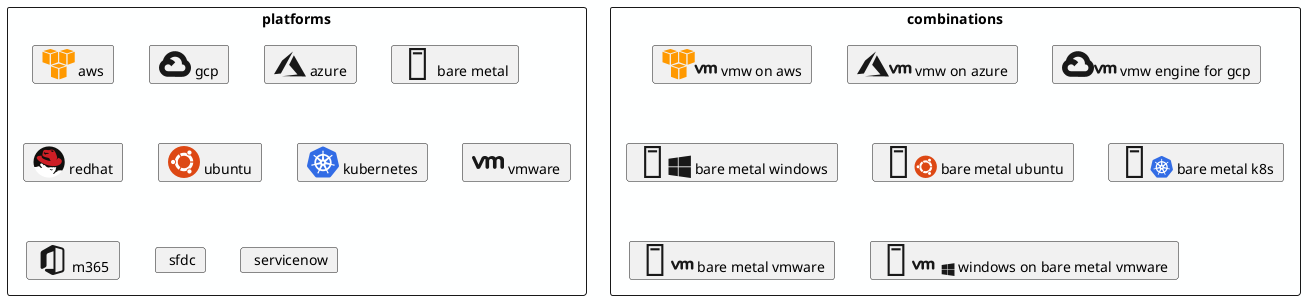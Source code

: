 
@startuml
skinparam backgroundcolor #FEFFFF
   
sprite aws <svg width="32" height="32" viewBox="0 0 32 32">
    <path d="M15.63 31.388l-7.135-2.56V18.373l7.135 2.43zm1.3 0l7.135-2.56V18.373l-7.135 2.432zm-7.7-13.8l7.2-2.033 6.696 2.16-6.696 2.273zm-2.092-.8L0 14.22V3.75l7.135 2.43zm1.307 0l7.135-2.56V3.75L8.443 6.192zm-7.7-13.8l7.2-2.043 6.696 2.16-6.696 2.273zm23.052 13.8l-7.135-2.56V3.75l7.135 2.43zm1.3 0l7.135-2.56V3.75l-7.135 2.43zm-7.7-13.8l7.2-2.033 6.696 2.16-6.696 2.273z" fill="#f90" fill-rule="evenodd"></path>
   </svg> 

sprite gcp <svg width="32" height="32" viewBox="0 0 32 32">
    <path d="M16.255 3.172c-5.729-0.13-10.813 3.661-12.313 9.193 0.068-0.026-0.073 0.016 0 0-5.167 3.401-5.229 10.812-0.328 14.589l0.005-0.010-0.010 0.042c1.568 1.182 3.474 1.813 5.438 1.807h6.896l0.042 0.036h6.922c8.917 0.073 12.5-11.469 5.115-16.464-0.635-2.349-1.943-4.458-3.76-6.068l-0.057 0.057 0.005-0.068c-2.203-1.943-5.021-3.047-7.953-3.115zM15.776 8.703c1.656-0.057 3.359 0.49 4.646 1.531 1.609 1.344 2.526 3.344 2.484 5.438v0.693c4.708-0.094 4.708 7.016 0 6.922h-6.922l-0.010 0.010v-0.052h-6.927c-0.49 0-0.974-0.104-1.422-0.307-2.203-0.995-2.729-3.891-1.021-5.604 1.714-1.708 4.604-1.182 5.604 1.021l4.016-4.016c-1.333-1.74-3.26-2.932-5.411-3.354 0.026-0.010 0.052-0.031 0.073-0.026 1.26-1.385 3.026-2.198 4.896-2.255z"></path>
   </svg>

sprite azure <svg width="32" height="32" viewBox="0 0 32 32">
    <path d="M19.867 7.282l-4.733 9.533 8.333 9.66L8 28.23l24 .25zm-.934-3.762L8.067 12.613 0 26.223l6.867-.7z"></path>

   </svg> 

sprite vmware <svg width="32" height="32" viewBox="0 0 32 32">
      <path d="M32,16.77V13.8372c0-2.4818-2.4817-3.8355-4.5123-3.8355a6.7446,6.7446,0,0,0-3.8354,1.5793,5.066,5.066,0,0,0-3.61-1.5793,5.9389,5.9389,0,0,0-3.8354,1.5793,3.8172,3.8172,0,0,0-3.3842-1.5793A3.4913,3.4913,0,0,0,9.482,11.8232L6.5058,18.575,3.2011,11.0011a1.67,1.67,0,0,0-2.1883-.8656h0A1.67,1.67,0,0,0,.1536,12.37L4.25,21.2824s.6769,1.5793,2.0305,1.5793a1.9088,1.9088,0,0,0,2.0306-1.1281c.3124-.4687,2.6809-5.45,4.1078-8.4692a.5679.5679,0,0,1,1.0812.2437v7.4868a1.8462,1.8462,0,0,0,1.6848,1.8629,1.8051,1.8051,0,0,0,1.9251-1.801V14.8524a1.9177,1.9177,0,0,1,3.8354,0v6.2044a1.8049,1.8049,0,0,0,3.61,0V14.8524a1.9177,1.9177,0,0,1,3.8354,0v6.2044a1.8049,1.8049,0,0,0,3.61,0Z"></path>

   </svg>
sprite windows <svg width="32" height="32" viewBox="0 0 32 32">
   <path d="M13.32 15.42v-12.8l-13.32 1.88v10.92zM14.5 15.42h17.5v-15.42l-17.5 2.46zM13.32 16.58h-13.32v10.92l13.32 1.88zM14.5 16.58v12.96l17.5 2.46v-15.42z"></path>
   </svg>
sprite kubernetes <svg width="32" height="32" viewBox="0 0 32 32">
    <path d="M15.9.476a2.14 2.14 0 0 0-.823.218L3.932 6.01c-.582.277-1.005.804-1.15 1.432L.054 19.373c-.13.56-.025 1.147.3 1.627q.057.087.12.168l7.7 9.574c.407.5 1.018.787 1.662.784h12.35c.646.001 1.258-.3 1.664-.793l7.696-9.576c.404-.5.555-1.16.4-1.786L29.2 7.43c-.145-.628-.57-1.155-1.15-1.432L16.923.695A2.14 2.14 0 0 0 15.89.476z" fill="#326ce5"></path>
    <path d="M16.002 4.542c-.384.027-.675.356-.655.74v.188c.018.213.05.424.092.633a6.22 6.22 0 0 1 .066 1.21c-.038.133-.114.253-.218.345l-.015.282c-.405.034-.807.096-1.203.186-1.666.376-3.183 1.24-4.354 2.485l-.24-.17c-.132.04-.274.025-.395-.04a6.22 6.22 0 0 1-.897-.81 5.55 5.55 0 0 0-.437-.465l-.148-.118c-.132-.106-.294-.167-.463-.175a.64.64 0 0 0-.531.236c-.226.317-.152.756.164.983l.138.11a5.55 5.55 0 0 0 .552.323c.354.197.688.428.998.7a.74.74 0 0 1 .133.384l.218.2c-1.177 1.766-1.66 3.905-1.358 6.006l-.28.08c-.073.116-.17.215-.286.288a6.22 6.22 0 0 1-1.194.197 5.57 5.57 0 0 0-.64.05l-.177.04h-.02a.67.67 0 0 0-.387 1.132.67.67 0 0 0 .684.165h.013l.18-.02c.203-.06.403-.134.598-.218.375-.15.764-.265 1.162-.34.138.008.27.055.382.135l.3-.05c.65 2.017 2.016 3.726 3.84 4.803l-.122.255c.056.117.077.247.06.376-.165.382-.367.748-.603 1.092a5.58 5.58 0 0 0-.358.533l-.085.18a.67.67 0 0 0 .65 1.001.67.67 0 0 0 .553-.432l.083-.17c.076-.2.14-.404.192-.61.177-.437.273-.906.515-1.196a.54.54 0 0 1 .286-.14l.15-.273a8.62 8.62 0 0 0 6.146.015l.133.255c.136.02.258.095.34.205.188.358.34.733.456 1.12a5.57 5.57 0 0 0 .194.611l.083.17a.67.67 0 0 0 1.187.131.67.67 0 0 0 .016-.701l-.087-.18a5.55 5.55 0 0 0-.358-.531c-.23-.332-.428-.686-.6-1.057a.52.52 0 0 1 .068-.4 2.29 2.29 0 0 1-.111-.269c1.82-1.085 3.18-2.8 3.823-4.82l.284.05c.102-.093.236-.142.373-.138.397.076.786.2 1.162.34.195.09.395.166.598.23.048.013.118.024.172.037h.013a.67.67 0 0 0 .841-.851.67.67 0 0 0-.544-.446l-.194-.046a5.57 5.57 0 0 0-.64-.05c-.404-.026-.804-.092-1.194-.197-.12-.067-.22-.167-.288-.288l-.27-.08a8.65 8.65 0 0 0-1.386-5.993l.236-.218c-.01-.137.035-.273.124-.378.307-.264.64-.497.99-.696a5.57 5.57 0 0 0 .552-.323l.146-.118a.67.67 0 0 0-.133-1.202.67.67 0 0 0-.696.161l-.148.118a5.57 5.57 0 0 0-.437.465c-.264.302-.556.577-.873.823a.74.74 0 0 1-.404.044l-.253.18c-1.46-1.53-3.427-2.48-5.535-2.67 0-.1-.013-.25-.015-.297-.113-.078-.192-.197-.218-.332a6.23 6.23 0 0 1 .076-1.207c.043-.21.073-.42.092-.633v-.2c.02-.384-.27-.713-.655-.74zm-.834 5.166l-.2 3.493h-.015c-.01.216-.137.4-.332.504s-.426.073-.6-.054l-2.865-2.03a6.86 6.86 0 0 1 3.303-1.799c.234-.05.47-.088.707-.114zm1.668 0c1.505.187 2.906.863 3.99 1.924l-2.838 2.017c-.175.14-.415.168-.618.072s-.333-.3-.336-.524zm-6.72 3.227l2.62 2.338v.015c.163.142.234.363.186.574s-.21.378-.417.435v.01l-3.362.967a6.86 6.86 0 0 1 .974-4.34zm11.753 0c.796 1.295 1.148 2.814 1.002 4.327l-3.367-.97v-.013c-.21-.057-.37-.224-.417-.435s.023-.43.186-.574l2.6-2.327zm-6.404 2.52h1.072l.655.832-.238 1.04-.963.463-.965-.463-.227-1.04zm3.434 2.838c.045-.005.1-.005.135 0l3.467.585c-.5 1.44-1.487 2.67-2.775 3.493l-1.34-3.244a.59.59 0 0 1 .509-.819zm-5.823.015c.196.003.377.104.484.268s.124.37.047.55v.013l-1.332 3.218C11 21.54 10.032 20.325 9.517 18.9l3.437-.583c.038-.004.077-.004.116 0zm2.904 1.4a.59.59 0 0 1 .537.308h.013l1.694 3.057-.677.2c-1.246.285-2.547.218-3.758-.194l1.7-3.057c.103-.18.293-.29.5-.295z" fill="#fff" stroke="#fff" stroke-width=".055"></path>
   </svg>
sprite server-tower <svg width="32" height="32" viewBox="0 0 32 32">
    <path d="M7.6 0v32h16.8v-32zM22.28 29.86h-12.56v-27.72h12.56zM11.4 4.2h9.2v2.12h-9.2z"></path>
   </svg>
sprite server <svg width="32" height="32" viewBox="0 0 32 32">
    <path d="M0 11.040v10h32v-10zM29.86 18.82h-27.72v-5.64h27.72zM5.34 14.94h21.32v2.12h-21.32z"></path>
   </svg>   

sprite ubuntu <svg width="32" height="32" viewBox="0 0 32 32">
     <path d="M32 16c0 8.836-7.164 16-16 16S0 24.836 0 16 7.164 0 16 0s16 7.164 16 16z" fill="#dd4814"></path>
    <path d="M5.12 13.864c-1.18 0-2.137.956-2.137 2.137s.956 2.136 2.137 2.136S7.257 17.18 7.257 16 6.3 13.864 5.12 13.864zm15.252 9.71c-1.022.6-1.372 1.896-.782 2.917s1.895 1.372 2.917.782 1.372-1.895.782-2.917-1.896-1.37-2.917-.782zM9.76 16a6.23 6.23 0 0 1 2.653-5.105L10.852 8.28a9.3 9.3 0 0 0-3.838 5.394C7.69 14.224 8.12 15.06 8.12 16s-.432 1.776-1.106 2.326c.577 2.237 1.968 4.146 3.838 5.395l1.562-2.616A6.23 6.23 0 0 1 9.761 16zM16 9.76a6.24 6.24 0 0 1 6.215 5.687l3.044-.045a9.25 9.25 0 0 0-2.757-6.019c-.812.307-1.75.26-2.56-.208a2.99 2.99 0 0 1-1.461-2.118C17.7 6.84 16.86 6.72 16 6.72c-1.477 0-2.873.347-4.113.96l1.484 2.66c.8-.372 1.69-.58 2.628-.58zm0 12.48c-.94 0-1.83-.21-2.628-.58l-1.484 2.66c1.24.614 2.636.96 4.113.96a9.28 9.28 0 0 0 2.479-.338c.14-.858.65-1.648 1.46-2.118s1.75-.514 2.56-.207a9.25 9.25 0 0 0 2.757-6.019l-3.045-.045A6.24 6.24 0 0 1 16 22.24zm4.372-13.813c1.022.6 2.328.24 2.917-.78s.24-2.328-.78-2.918-2.328-.24-2.918.783-.24 2.327.782 2.917z" fill="#fff"></path>
  </svg>

sprite redhat <svg width="16" height="16" viewBox="0 0 64 64">
    <path d="M57.434 48.97c-1.203-.276-2.48-.45-3.77-.45-2.2 0-4.218.382-5.7 1a.5.5 0 0 0-.28.445.51.51 0 0 0 .045.204c.175.507-.113 1.057-1.547 1.373-2.127.467-3.47 2.662-4.237 3.4-.903.857-3.45 1.382-3.067.872.3-.398 1.446-1.644 2.144-3 .624-1.203 1.18-1.545 1.945-2.694.224-.335 1.095-1.518 1.348-2.455.284-.912.188-2.06.297-2.53.157-.68.8-2.158.847-3 .028-.473-1.97.673-2.917.673s-1.87-.57-2.717-.6c-1.048-.048-1.72.8-2.67.66-.54-.087-.997-.564-1.943-.6-1.347-.05-2.993.75-6.084.65-3.04-.1-5.85-3.843-6.232-4.438-.45-.698-.998-.698-1.596-.15s-1.336.117-1.546-.25c-.4-.697-1.465-2.736-3.117-3.164-2.284-.6-3.44 1.264-3.3 2.742.152 1.5 1.12 1.92 1.57 2.717s.678 1.3 1.523 1.663c.598.25.82.62.643 1.112-.157.427-.78.525-1.2.545-.87.042-1.48-.194-1.925-.48-.518-.33-.938-.788-1.4-1.566-.523-.858-1.345-1.232-2.304-1.232-.457 0-.884.12-1.264.316-1.502.783-3.3 1.244-5.216 1.244l-2.17.002C5.8 54.328 17.467 63.222 31.22 63.222c10.987 0 20.648-5.674 26.213-14.253m5-3.347a1.58 1.58 0 0 0-1.581 1.578 1.58 1.58 0 0 0 1.581 1.578A1.58 1.58 0 0 0 64 47.2a1.58 1.58 0 0 0-1.577-1.578zm0 .28a1.3 1.3 0 0 1 1.295 1.3c0 .718-.58 1.295-1.295 1.295a1.3 1.3 0 0 1-1.302-1.295 1.3 1.3 0 0 1 1.302-1.3zm-.534.492v1.6h.243v-.697h.282l.425.697h.273l-.46-.7c.24-.03.42-.154.42-.44 0-.32-.188-.46-.568-.46zm.243.206h.333c.17 0 .35.037.35.236 0 .246-.183.264-.4.264h-.292z" fill="#fff"></path>
    <path d="M31.224.778C13.98.778 0 14.757 0 32.003a31.14 31.14 0 0 0 1.63 9.98H3.8c1.925 0 3.714-.464 5.216-1.245a2.75 2.75 0 0 1 1.265-.315c.96 0 1.78.373 2.304 1.23.45.778.87 1.236 1.4 1.564.445.285 1.055.522 1.926.48.4-.02 1.032-.12 1.2-.546.178-.5-.045-.862-.643-1.1-.845-.353-1.074-.87-1.523-1.666s-1.418-1.218-1.57-2.716c-.15-1.477 1.006-3.333 3.3-2.74 1.652.427 2.718 2.468 3.117 3.165.2.367.947.797 1.545.25s1.146-.55 1.596.15c.383.595 3.192 4.34 6.233 4.438 3.092.1 4.736-.7 6.083-.65.946.036 1.402.5 1.943.598.948.15 1.62-.708 2.67-.658.846.042 1.77.607 2.716.607s2.945-1.143 2.917-.672c-.05.834-.7 2.3-.848 3-.1.472-.013 1.62-.297 2.532-.254.935-1.124 2.12-1.348 2.455-.765 1.148-1.32 1.5-1.945 2.692-.698 1.346-1.844 2.592-2.144 3-.383.5 2.164-.017 3.068-.873.767-.73 2.1-2.924 4.237-3.4 1.435-.315 1.722-.865 1.547-1.374a.51.51 0 0 1-.044-.203c0-.194.116-.364.28-.446 1.482-.617 3.5-1 5.7-1 1.292 0 2.568.172 3.772.45a31.08 31.08 0 0 0 5.01-16.972C62.448 14.757 48.47.778 31.224.778zM38.1 46.1c.16.155.437.684.098 1.352-.2.355-.393.603-.76.895-.44.353-1.298.758-2.475.012-.632-.402-.672-.537-1.545-.424-.624.082-.873-.548-.65-1.073s1.147-.945 2.294-.273c.516.303 1.32.944 2.025.376.3-.234.466-.4.87-.86.02-.02.044-.03.073-.03s.05.01.067.024" fill="#100f0d"></path>
    <path d="M35.916 7.216a10.24 10.24 0 0 0-2.14.312c-1.036.266-3.064 1.32-6.824.474-6.51-1.466-7.473 1.794-7.845 3.212l-1.27 5.456c-.3 1.644-.69 4.5 9.414 6.426 4.708.896 4.947 2.112 5.155 2.987.374 1.568.972 2.466 1.645 2.915s-.001.82-.747.897c-2.005.208-9.415-1.918-13.798-4.408-3.587-2.193-3.646-4.166-2.825-5.84-5.418-.586-9.485.508-10.222 3.073-1.265 4.402 9.677 11.92 22.137 15.693 13.077 3.96 26.527 1.195 28.022-7.024.678-3.734-2.466-6.496-7.77-7.692-.31 1.037-.75 2.362-2.7 3.365-.284.146-.392-.092-.262-.317.738-1.255.87-1.57 1.083-2.064.3-.724.457-1.755-.14-3.9-1.175-4.226-3.624-9.874-5.405-11.707-1.29-1.326-3.362-1.937-5.506-1.856zm.588 1.448l.178.001c2 .045 3.604.84 3.58 1.776s-1.665 1.66-3.667 1.614a7.1 7.1 0 0 1-1.78-.26c-.062-.016-.106-.068-.106-.13s.044-.115.108-.13c1.248-.29 2.092-.76 2.032-1.208-.078-.592-1.712-.912-3.65-.72a13.04 13.04 0 0 0-.62.081c-.07.001-.117-.042-.117-.093 0-.04.023-.072.057-.087.7-.37 1.742-.662 2.936-.784.36-.037.71-.057 1.046-.06zm-14.84 3.76c.32-.013.615.157.756.332.34.425 1.07 1.12 2.017 1.096s2.04-.224 3.56-.224c1.544 0 2.582.577 2.64 1.072.05.423-.126.82-1.844.945-3.607.26-3.98.65-4.657 1.37-.953 1.014-2.207-1.316-2.207-1.316-.753-.16-1.666-1.373-1.173-2.507.243-.56.587-.756.907-.768z" fill="#cd1e25"></path>
   </svg>
sprite m365 <svg width="32" height="32" viewBox="0 0 32 32">
    <path d="M25.925 25.583v-19.198c0-0.005 0-0.011 0-0.016 0-0.22-0.075-0.422-0.202-0.583l0.002 0.002c-0.133-0.166-0.314-0.289-0.521-0.348l-0.007-0.002-4.234-1.162q-0.496-0.139-0.992-0.287-0.496-0.146-0.992-0.27v24.593l6.218-1.783c0.215-0.059 0.396-0.183 0.526-0.348l0.002-0.002c0.125-0.158 0.201-0.36 0.201-0.579 0-0.006-0-0.012-0-0.018v0.001zM27.909 6.385v19.198c0 0.008 0 0.018 0 0.028 0 1.343-0.903 2.474-2.135 2.82l-0.021 0.005-8.607 2.467c-0.102 0.029-0.225 0.053-0.351 0.068l-0.012 0.001c-0.109 0.015-0.236 0.023-0.365 0.024h-0.001c-0.011 0-0.023 0-0.035 0-0.309 0-0.606-0.048-0.885-0.137l0.021 0.006c-0.316-0.108-0.587-0.231-0.843-0.377l0.023 0.012-5.63-3.179c-0.202-0.11-0.367-0.265-0.485-0.452l-0.003-0.005c-0.112-0.179-0.179-0.396-0.179-0.628 0-0.005 0-0.011 0-0.016v0.001c0-0.001 0-0.003 0-0.004 0-0.718 0.582-1.299 1.299-1.299 0.001 0 0.003 0 0.004 0h7.286v-17.709l-5.473 1.953c-0.446 0.156-0.813 0.443-1.065 0.815l-0.005 0.007c-0.252 0.357-0.402 0.801-0.402 1.28 0 0.002 0 0.005 0 0.008v-0 10.095c0 0.004 0 0.009 0 0.015 0 0.835-0.466 1.561-1.152 1.933l-0.012 0.006-2.589 1.412c-0.206 0.114-0.452 0.182-0.713 0.185h-0.001c-0.002 0-0.004 0-0.007 0-0.819 0-1.483-0.664-1.483-1.483 0-0.002 0-0.004 0-0.006v0-14.221c0.002-0.549 0.155-1.062 0.42-1.5l-0.007 0.013c0.262-0.462 0.633-0.836 1.078-1.093l0.014-0.007 9.244-5.257c0.192-0.107 0.414-0.197 0.647-0.258l0.020-0.004c0.214-0.059 0.459-0.093 0.712-0.094h0c0.007-0 0.015-0 0.023-0 0.16 0 0.316 0.014 0.468 0.041l-0.016-0.002c0.181 0.035 0.334 0.075 0.483 0.124l-0.028-0.008 8.608 2.373c1.254 0.362 2.156 1.499 2.156 2.847 0 0.002 0 0.004 0 0.007v-0z"></path>

</svg>


rectangle "platforms" {
card "<$aws> aws"
card "<$gcp> gcp"
card "<$azure> azure"
card "<$server-tower> bare metal"
card "<$redhat*.5> redhat"
card "<$ubuntu> ubuntu"
card "<$kubernetes> kubernetes"
card "<$vmware> vmware"
card "<$m365> m365"
card "<$sfdc> sfdc"
card "<$snow> servicenow"

}

rectangle combinations{
card "<$aws><$vmware*.7> vmw on aws"
card "<$azure><$vmware*.7> vmw on azure"
card "<$gcp><$vmware*.7> vmw engine for gcp"
card "<$server-tower><$windows*.7> bare metal windows"
card "<$server-tower><$ubuntu*.7> bare metal ubuntu"
card "<$server-tower><$windows*.7> bare metal windows"
card "<$server-tower><$kubernetes*.7> bare metal k8s"
card "<$server-tower><$vmware*.7> bare metal vmware"
card "<$server-tower><$vmware*.7>  <$windows*.4> windows on bare metal vmware"
}
@enduml



